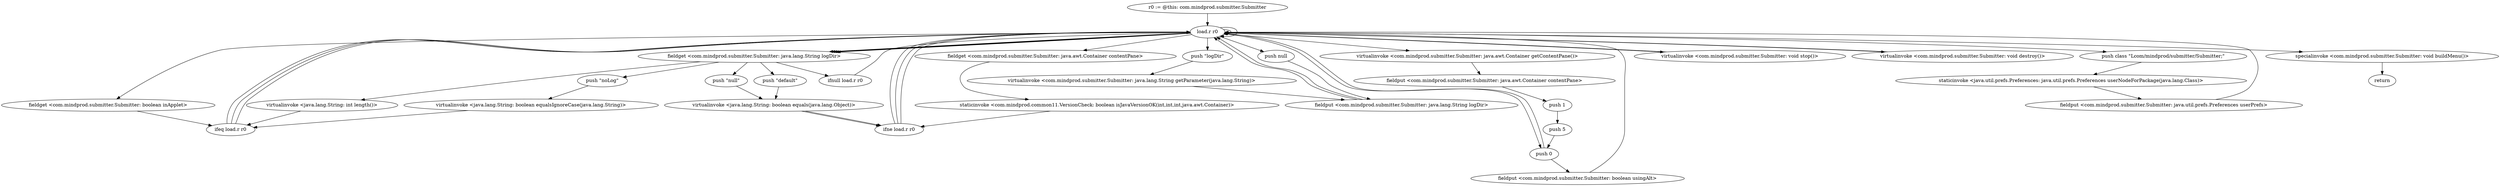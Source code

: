digraph "" {
    "r0 := @this: com.mindprod.submitter.Submitter"
    "load.r r0"
    "r0 := @this: com.mindprod.submitter.Submitter"->"load.r r0";
    "fieldget <com.mindprod.submitter.Submitter: boolean inApplet>"
    "load.r r0"->"fieldget <com.mindprod.submitter.Submitter: boolean inApplet>";
    "ifeq load.r r0"
    "fieldget <com.mindprod.submitter.Submitter: boolean inApplet>"->"ifeq load.r r0";
    "ifeq load.r r0"->"load.r r0";
    "load.r r0"->"load.r r0";
    "push \"logDir\""
    "load.r r0"->"push \"logDir\"";
    "virtualinvoke <com.mindprod.submitter.Submitter: java.lang.String getParameter(java.lang.String)>"
    "push \"logDir\""->"virtualinvoke <com.mindprod.submitter.Submitter: java.lang.String getParameter(java.lang.String)>";
    "fieldput <com.mindprod.submitter.Submitter: java.lang.String logDir>"
    "virtualinvoke <com.mindprod.submitter.Submitter: java.lang.String getParameter(java.lang.String)>"->"fieldput <com.mindprod.submitter.Submitter: java.lang.String logDir>";
    "fieldput <com.mindprod.submitter.Submitter: java.lang.String logDir>"->"load.r r0";
    "fieldget <com.mindprod.submitter.Submitter: java.lang.String logDir>"
    "load.r r0"->"fieldget <com.mindprod.submitter.Submitter: java.lang.String logDir>";
    "ifnull load.r r0"
    "fieldget <com.mindprod.submitter.Submitter: java.lang.String logDir>"->"ifnull load.r r0";
    "ifnull load.r r0"->"load.r r0";
    "load.r r0"->"fieldget <com.mindprod.submitter.Submitter: java.lang.String logDir>";
    "virtualinvoke <java.lang.String: int length()>"
    "fieldget <com.mindprod.submitter.Submitter: java.lang.String logDir>"->"virtualinvoke <java.lang.String: int length()>";
    "virtualinvoke <java.lang.String: int length()>"->"ifeq load.r r0";
    "ifeq load.r r0"->"load.r r0";
    "load.r r0"->"fieldget <com.mindprod.submitter.Submitter: java.lang.String logDir>";
    "push \"null\""
    "fieldget <com.mindprod.submitter.Submitter: java.lang.String logDir>"->"push \"null\"";
    "virtualinvoke <java.lang.String: boolean equals(java.lang.Object)>"
    "push \"null\""->"virtualinvoke <java.lang.String: boolean equals(java.lang.Object)>";
    "ifne load.r r0"
    "virtualinvoke <java.lang.String: boolean equals(java.lang.Object)>"->"ifne load.r r0";
    "ifne load.r r0"->"load.r r0";
    "load.r r0"->"fieldget <com.mindprod.submitter.Submitter: java.lang.String logDir>";
    "push \"default\""
    "fieldget <com.mindprod.submitter.Submitter: java.lang.String logDir>"->"push \"default\"";
    "push \"default\""->"virtualinvoke <java.lang.String: boolean equals(java.lang.Object)>";
    "virtualinvoke <java.lang.String: boolean equals(java.lang.Object)>"->"ifne load.r r0";
    "ifne load.r r0"->"load.r r0";
    "load.r r0"->"fieldget <com.mindprod.submitter.Submitter: java.lang.String logDir>";
    "push \"noLog\""
    "fieldget <com.mindprod.submitter.Submitter: java.lang.String logDir>"->"push \"noLog\"";
    "virtualinvoke <java.lang.String: boolean equalsIgnoreCase(java.lang.String)>"
    "push \"noLog\""->"virtualinvoke <java.lang.String: boolean equalsIgnoreCase(java.lang.String)>";
    "virtualinvoke <java.lang.String: boolean equalsIgnoreCase(java.lang.String)>"->"ifeq load.r r0";
    "ifeq load.r r0"->"load.r r0";
    "push null"
    "load.r r0"->"push null";
    "push null"->"fieldput <com.mindprod.submitter.Submitter: java.lang.String logDir>";
    "fieldput <com.mindprod.submitter.Submitter: java.lang.String logDir>"->"load.r r0";
    "load.r r0"->"load.r r0";
    "virtualinvoke <com.mindprod.submitter.Submitter: java.awt.Container getContentPane()>"
    "load.r r0"->"virtualinvoke <com.mindprod.submitter.Submitter: java.awt.Container getContentPane()>";
    "fieldput <com.mindprod.submitter.Submitter: java.awt.Container contentPane>"
    "virtualinvoke <com.mindprod.submitter.Submitter: java.awt.Container getContentPane()>"->"fieldput <com.mindprod.submitter.Submitter: java.awt.Container contentPane>";
    "push 1"
    "fieldput <com.mindprod.submitter.Submitter: java.awt.Container contentPane>"->"push 1";
    "push 5"
    "push 1"->"push 5";
    "push 0"
    "push 5"->"push 0";
    "push 0"->"load.r r0";
    "fieldget <com.mindprod.submitter.Submitter: java.awt.Container contentPane>"
    "load.r r0"->"fieldget <com.mindprod.submitter.Submitter: java.awt.Container contentPane>";
    "staticinvoke <com.mindprod.common11.VersionCheck: boolean isJavaVersionOK(int,int,int,java.awt.Container)>"
    "fieldget <com.mindprod.submitter.Submitter: java.awt.Container contentPane>"->"staticinvoke <com.mindprod.common11.VersionCheck: boolean isJavaVersionOK(int,int,int,java.awt.Container)>";
    "staticinvoke <com.mindprod.common11.VersionCheck: boolean isJavaVersionOK(int,int,int,java.awt.Container)>"->"ifne load.r r0";
    "ifne load.r r0"->"load.r r0";
    "virtualinvoke <com.mindprod.submitter.Submitter: void stop()>"
    "load.r r0"->"virtualinvoke <com.mindprod.submitter.Submitter: void stop()>";
    "virtualinvoke <com.mindprod.submitter.Submitter: void stop()>"->"load.r r0";
    "virtualinvoke <com.mindprod.submitter.Submitter: void destroy()>"
    "load.r r0"->"virtualinvoke <com.mindprod.submitter.Submitter: void destroy()>";
    "virtualinvoke <com.mindprod.submitter.Submitter: void destroy()>"->"load.r r0";
    "push class \"Lcom/mindprod/submitter/Submitter;\""
    "load.r r0"->"push class \"Lcom/mindprod/submitter/Submitter;\"";
    "staticinvoke <java.util.prefs.Preferences: java.util.prefs.Preferences userNodeForPackage(java.lang.Class)>"
    "push class \"Lcom/mindprod/submitter/Submitter;\""->"staticinvoke <java.util.prefs.Preferences: java.util.prefs.Preferences userNodeForPackage(java.lang.Class)>";
    "fieldput <com.mindprod.submitter.Submitter: java.util.prefs.Preferences userPrefs>"
    "staticinvoke <java.util.prefs.Preferences: java.util.prefs.Preferences userNodeForPackage(java.lang.Class)>"->"fieldput <com.mindprod.submitter.Submitter: java.util.prefs.Preferences userPrefs>";
    "fieldput <com.mindprod.submitter.Submitter: java.util.prefs.Preferences userPrefs>"->"load.r r0";
    "load.r r0"->"push 0";
    "fieldput <com.mindprod.submitter.Submitter: boolean usingAlt>"
    "push 0"->"fieldput <com.mindprod.submitter.Submitter: boolean usingAlt>";
    "fieldput <com.mindprod.submitter.Submitter: boolean usingAlt>"->"load.r r0";
    "specialinvoke <com.mindprod.submitter.Submitter: void buildMenu()>"
    "load.r r0"->"specialinvoke <com.mindprod.submitter.Submitter: void buildMenu()>";
    "return"
    "specialinvoke <com.mindprod.submitter.Submitter: void buildMenu()>"->"return";
}

